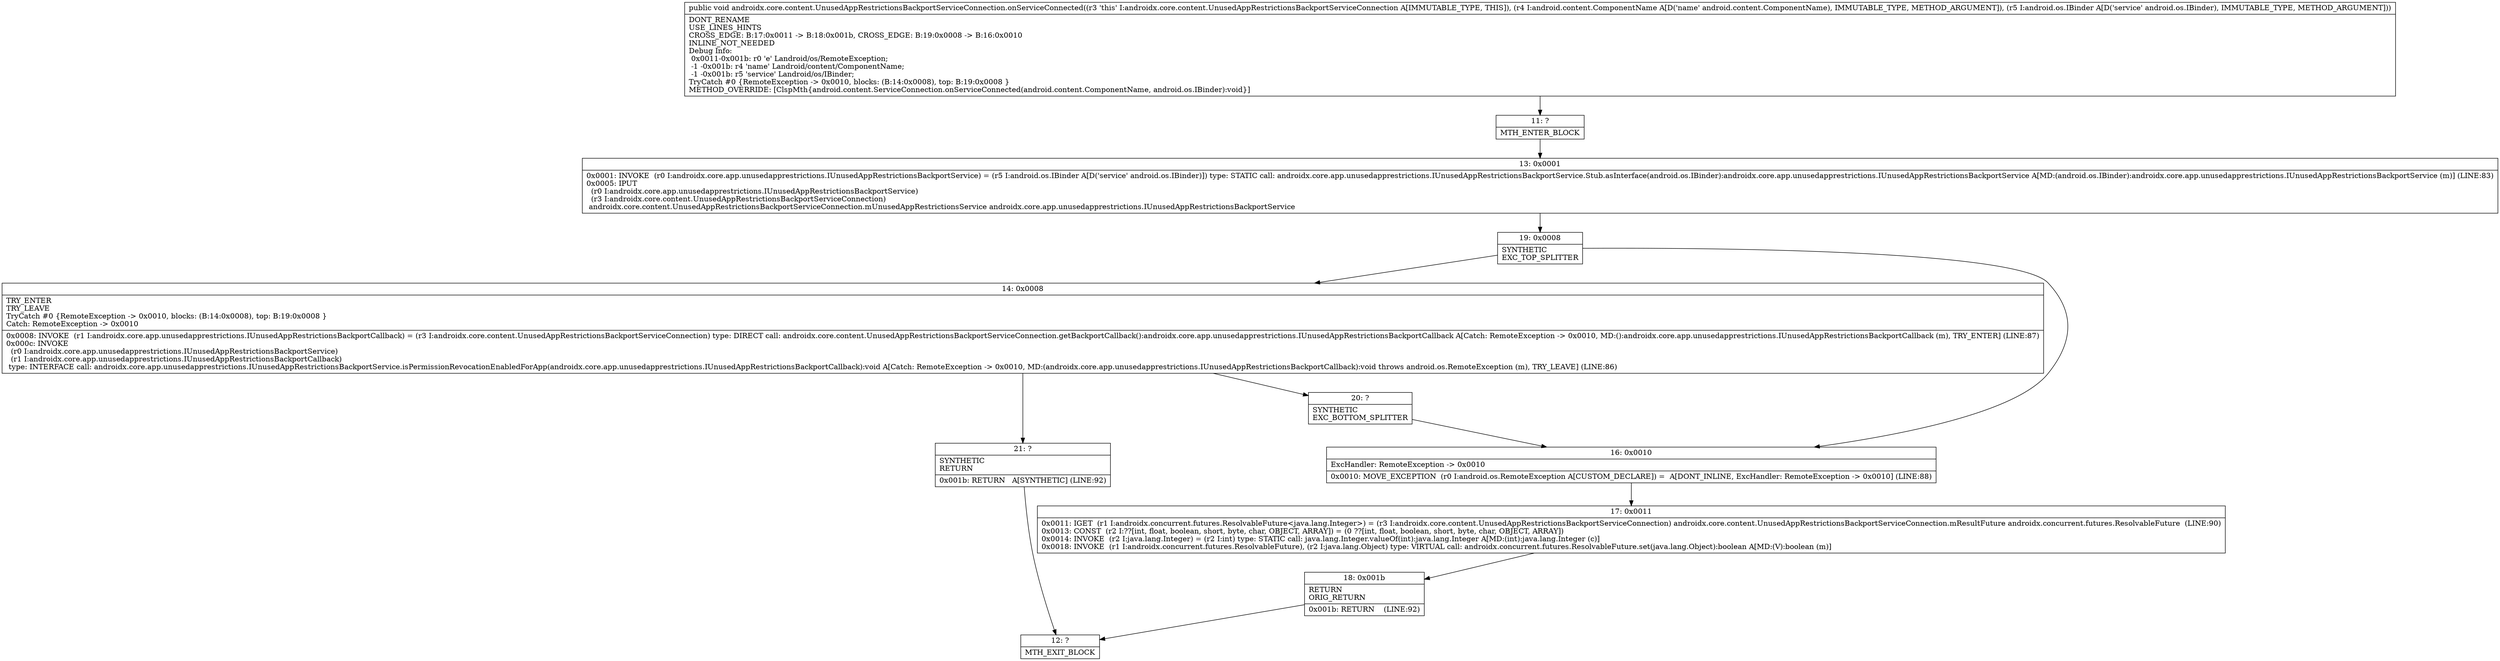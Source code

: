 digraph "CFG forandroidx.core.content.UnusedAppRestrictionsBackportServiceConnection.onServiceConnected(Landroid\/content\/ComponentName;Landroid\/os\/IBinder;)V" {
Node_11 [shape=record,label="{11\:\ ?|MTH_ENTER_BLOCK\l}"];
Node_13 [shape=record,label="{13\:\ 0x0001|0x0001: INVOKE  (r0 I:androidx.core.app.unusedapprestrictions.IUnusedAppRestrictionsBackportService) = (r5 I:android.os.IBinder A[D('service' android.os.IBinder)]) type: STATIC call: androidx.core.app.unusedapprestrictions.IUnusedAppRestrictionsBackportService.Stub.asInterface(android.os.IBinder):androidx.core.app.unusedapprestrictions.IUnusedAppRestrictionsBackportService A[MD:(android.os.IBinder):androidx.core.app.unusedapprestrictions.IUnusedAppRestrictionsBackportService (m)] (LINE:83)\l0x0005: IPUT  \l  (r0 I:androidx.core.app.unusedapprestrictions.IUnusedAppRestrictionsBackportService)\l  (r3 I:androidx.core.content.UnusedAppRestrictionsBackportServiceConnection)\l androidx.core.content.UnusedAppRestrictionsBackportServiceConnection.mUnusedAppRestrictionsService androidx.core.app.unusedapprestrictions.IUnusedAppRestrictionsBackportService \l}"];
Node_19 [shape=record,label="{19\:\ 0x0008|SYNTHETIC\lEXC_TOP_SPLITTER\l}"];
Node_14 [shape=record,label="{14\:\ 0x0008|TRY_ENTER\lTRY_LEAVE\lTryCatch #0 \{RemoteException \-\> 0x0010, blocks: (B:14:0x0008), top: B:19:0x0008 \}\lCatch: RemoteException \-\> 0x0010\l|0x0008: INVOKE  (r1 I:androidx.core.app.unusedapprestrictions.IUnusedAppRestrictionsBackportCallback) = (r3 I:androidx.core.content.UnusedAppRestrictionsBackportServiceConnection) type: DIRECT call: androidx.core.content.UnusedAppRestrictionsBackportServiceConnection.getBackportCallback():androidx.core.app.unusedapprestrictions.IUnusedAppRestrictionsBackportCallback A[Catch: RemoteException \-\> 0x0010, MD:():androidx.core.app.unusedapprestrictions.IUnusedAppRestrictionsBackportCallback (m), TRY_ENTER] (LINE:87)\l0x000c: INVOKE  \l  (r0 I:androidx.core.app.unusedapprestrictions.IUnusedAppRestrictionsBackportService)\l  (r1 I:androidx.core.app.unusedapprestrictions.IUnusedAppRestrictionsBackportCallback)\l type: INTERFACE call: androidx.core.app.unusedapprestrictions.IUnusedAppRestrictionsBackportService.isPermissionRevocationEnabledForApp(androidx.core.app.unusedapprestrictions.IUnusedAppRestrictionsBackportCallback):void A[Catch: RemoteException \-\> 0x0010, MD:(androidx.core.app.unusedapprestrictions.IUnusedAppRestrictionsBackportCallback):void throws android.os.RemoteException (m), TRY_LEAVE] (LINE:86)\l}"];
Node_20 [shape=record,label="{20\:\ ?|SYNTHETIC\lEXC_BOTTOM_SPLITTER\l}"];
Node_21 [shape=record,label="{21\:\ ?|SYNTHETIC\lRETURN\l|0x001b: RETURN   A[SYNTHETIC] (LINE:92)\l}"];
Node_12 [shape=record,label="{12\:\ ?|MTH_EXIT_BLOCK\l}"];
Node_16 [shape=record,label="{16\:\ 0x0010|ExcHandler: RemoteException \-\> 0x0010\l|0x0010: MOVE_EXCEPTION  (r0 I:android.os.RemoteException A[CUSTOM_DECLARE]) =  A[DONT_INLINE, ExcHandler: RemoteException \-\> 0x0010] (LINE:88)\l}"];
Node_17 [shape=record,label="{17\:\ 0x0011|0x0011: IGET  (r1 I:androidx.concurrent.futures.ResolvableFuture\<java.lang.Integer\>) = (r3 I:androidx.core.content.UnusedAppRestrictionsBackportServiceConnection) androidx.core.content.UnusedAppRestrictionsBackportServiceConnection.mResultFuture androidx.concurrent.futures.ResolvableFuture  (LINE:90)\l0x0013: CONST  (r2 I:??[int, float, boolean, short, byte, char, OBJECT, ARRAY]) = (0 ??[int, float, boolean, short, byte, char, OBJECT, ARRAY]) \l0x0014: INVOKE  (r2 I:java.lang.Integer) = (r2 I:int) type: STATIC call: java.lang.Integer.valueOf(int):java.lang.Integer A[MD:(int):java.lang.Integer (c)]\l0x0018: INVOKE  (r1 I:androidx.concurrent.futures.ResolvableFuture), (r2 I:java.lang.Object) type: VIRTUAL call: androidx.concurrent.futures.ResolvableFuture.set(java.lang.Object):boolean A[MD:(V):boolean (m)]\l}"];
Node_18 [shape=record,label="{18\:\ 0x001b|RETURN\lORIG_RETURN\l|0x001b: RETURN    (LINE:92)\l}"];
MethodNode[shape=record,label="{public void androidx.core.content.UnusedAppRestrictionsBackportServiceConnection.onServiceConnected((r3 'this' I:androidx.core.content.UnusedAppRestrictionsBackportServiceConnection A[IMMUTABLE_TYPE, THIS]), (r4 I:android.content.ComponentName A[D('name' android.content.ComponentName), IMMUTABLE_TYPE, METHOD_ARGUMENT]), (r5 I:android.os.IBinder A[D('service' android.os.IBinder), IMMUTABLE_TYPE, METHOD_ARGUMENT]))  | DONT_RENAME\lUSE_LINES_HINTS\lCROSS_EDGE: B:17:0x0011 \-\> B:18:0x001b, CROSS_EDGE: B:19:0x0008 \-\> B:16:0x0010\lINLINE_NOT_NEEDED\lDebug Info:\l  0x0011\-0x001b: r0 'e' Landroid\/os\/RemoteException;\l  \-1 \-0x001b: r4 'name' Landroid\/content\/ComponentName;\l  \-1 \-0x001b: r5 'service' Landroid\/os\/IBinder;\lTryCatch #0 \{RemoteException \-\> 0x0010, blocks: (B:14:0x0008), top: B:19:0x0008 \}\lMETHOD_OVERRIDE: [ClspMth\{android.content.ServiceConnection.onServiceConnected(android.content.ComponentName, android.os.IBinder):void\}]\l}"];
MethodNode -> Node_11;Node_11 -> Node_13;
Node_13 -> Node_19;
Node_19 -> Node_14;
Node_19 -> Node_16;
Node_14 -> Node_20;
Node_14 -> Node_21;
Node_20 -> Node_16;
Node_21 -> Node_12;
Node_16 -> Node_17;
Node_17 -> Node_18;
Node_18 -> Node_12;
}

